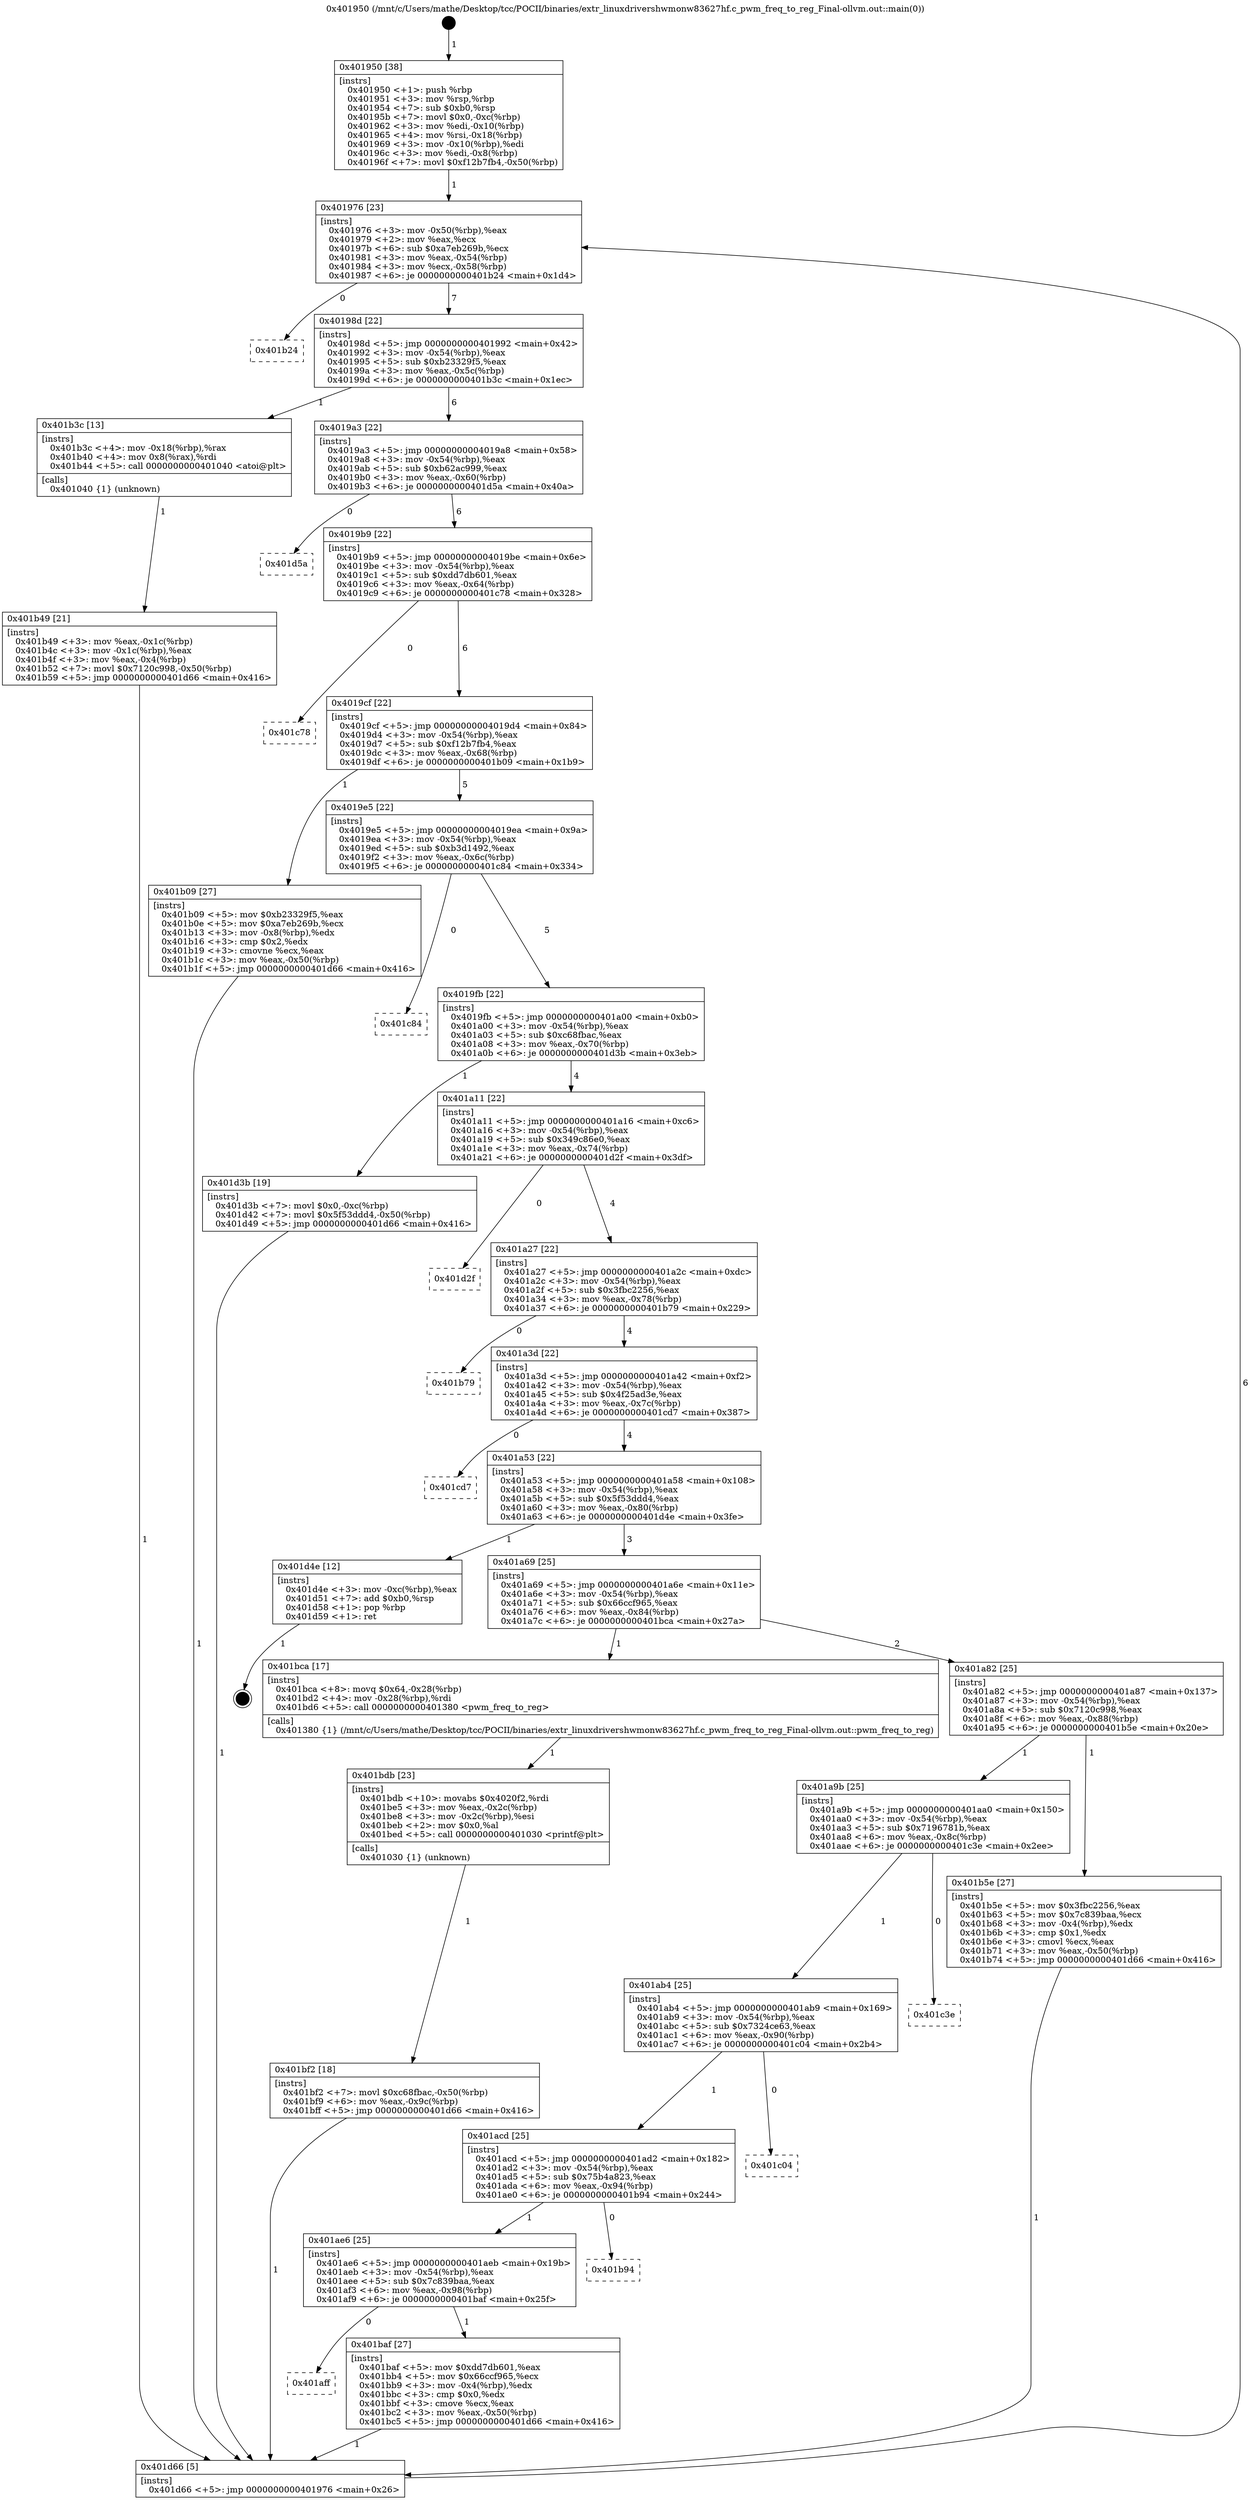 digraph "0x401950" {
  label = "0x401950 (/mnt/c/Users/mathe/Desktop/tcc/POCII/binaries/extr_linuxdrivershwmonw83627hf.c_pwm_freq_to_reg_Final-ollvm.out::main(0))"
  labelloc = "t"
  node[shape=record]

  Entry [label="",width=0.3,height=0.3,shape=circle,fillcolor=black,style=filled]
  "0x401976" [label="{
     0x401976 [23]\l
     | [instrs]\l
     &nbsp;&nbsp;0x401976 \<+3\>: mov -0x50(%rbp),%eax\l
     &nbsp;&nbsp;0x401979 \<+2\>: mov %eax,%ecx\l
     &nbsp;&nbsp;0x40197b \<+6\>: sub $0xa7eb269b,%ecx\l
     &nbsp;&nbsp;0x401981 \<+3\>: mov %eax,-0x54(%rbp)\l
     &nbsp;&nbsp;0x401984 \<+3\>: mov %ecx,-0x58(%rbp)\l
     &nbsp;&nbsp;0x401987 \<+6\>: je 0000000000401b24 \<main+0x1d4\>\l
  }"]
  "0x401b24" [label="{
     0x401b24\l
  }", style=dashed]
  "0x40198d" [label="{
     0x40198d [22]\l
     | [instrs]\l
     &nbsp;&nbsp;0x40198d \<+5\>: jmp 0000000000401992 \<main+0x42\>\l
     &nbsp;&nbsp;0x401992 \<+3\>: mov -0x54(%rbp),%eax\l
     &nbsp;&nbsp;0x401995 \<+5\>: sub $0xb23329f5,%eax\l
     &nbsp;&nbsp;0x40199a \<+3\>: mov %eax,-0x5c(%rbp)\l
     &nbsp;&nbsp;0x40199d \<+6\>: je 0000000000401b3c \<main+0x1ec\>\l
  }"]
  Exit [label="",width=0.3,height=0.3,shape=circle,fillcolor=black,style=filled,peripheries=2]
  "0x401b3c" [label="{
     0x401b3c [13]\l
     | [instrs]\l
     &nbsp;&nbsp;0x401b3c \<+4\>: mov -0x18(%rbp),%rax\l
     &nbsp;&nbsp;0x401b40 \<+4\>: mov 0x8(%rax),%rdi\l
     &nbsp;&nbsp;0x401b44 \<+5\>: call 0000000000401040 \<atoi@plt\>\l
     | [calls]\l
     &nbsp;&nbsp;0x401040 \{1\} (unknown)\l
  }"]
  "0x4019a3" [label="{
     0x4019a3 [22]\l
     | [instrs]\l
     &nbsp;&nbsp;0x4019a3 \<+5\>: jmp 00000000004019a8 \<main+0x58\>\l
     &nbsp;&nbsp;0x4019a8 \<+3\>: mov -0x54(%rbp),%eax\l
     &nbsp;&nbsp;0x4019ab \<+5\>: sub $0xb62ac999,%eax\l
     &nbsp;&nbsp;0x4019b0 \<+3\>: mov %eax,-0x60(%rbp)\l
     &nbsp;&nbsp;0x4019b3 \<+6\>: je 0000000000401d5a \<main+0x40a\>\l
  }"]
  "0x401bf2" [label="{
     0x401bf2 [18]\l
     | [instrs]\l
     &nbsp;&nbsp;0x401bf2 \<+7\>: movl $0xc68fbac,-0x50(%rbp)\l
     &nbsp;&nbsp;0x401bf9 \<+6\>: mov %eax,-0x9c(%rbp)\l
     &nbsp;&nbsp;0x401bff \<+5\>: jmp 0000000000401d66 \<main+0x416\>\l
  }"]
  "0x401d5a" [label="{
     0x401d5a\l
  }", style=dashed]
  "0x4019b9" [label="{
     0x4019b9 [22]\l
     | [instrs]\l
     &nbsp;&nbsp;0x4019b9 \<+5\>: jmp 00000000004019be \<main+0x6e\>\l
     &nbsp;&nbsp;0x4019be \<+3\>: mov -0x54(%rbp),%eax\l
     &nbsp;&nbsp;0x4019c1 \<+5\>: sub $0xdd7db601,%eax\l
     &nbsp;&nbsp;0x4019c6 \<+3\>: mov %eax,-0x64(%rbp)\l
     &nbsp;&nbsp;0x4019c9 \<+6\>: je 0000000000401c78 \<main+0x328\>\l
  }"]
  "0x401bdb" [label="{
     0x401bdb [23]\l
     | [instrs]\l
     &nbsp;&nbsp;0x401bdb \<+10\>: movabs $0x4020f2,%rdi\l
     &nbsp;&nbsp;0x401be5 \<+3\>: mov %eax,-0x2c(%rbp)\l
     &nbsp;&nbsp;0x401be8 \<+3\>: mov -0x2c(%rbp),%esi\l
     &nbsp;&nbsp;0x401beb \<+2\>: mov $0x0,%al\l
     &nbsp;&nbsp;0x401bed \<+5\>: call 0000000000401030 \<printf@plt\>\l
     | [calls]\l
     &nbsp;&nbsp;0x401030 \{1\} (unknown)\l
  }"]
  "0x401c78" [label="{
     0x401c78\l
  }", style=dashed]
  "0x4019cf" [label="{
     0x4019cf [22]\l
     | [instrs]\l
     &nbsp;&nbsp;0x4019cf \<+5\>: jmp 00000000004019d4 \<main+0x84\>\l
     &nbsp;&nbsp;0x4019d4 \<+3\>: mov -0x54(%rbp),%eax\l
     &nbsp;&nbsp;0x4019d7 \<+5\>: sub $0xf12b7fb4,%eax\l
     &nbsp;&nbsp;0x4019dc \<+3\>: mov %eax,-0x68(%rbp)\l
     &nbsp;&nbsp;0x4019df \<+6\>: je 0000000000401b09 \<main+0x1b9\>\l
  }"]
  "0x401aff" [label="{
     0x401aff\l
  }", style=dashed]
  "0x401b09" [label="{
     0x401b09 [27]\l
     | [instrs]\l
     &nbsp;&nbsp;0x401b09 \<+5\>: mov $0xb23329f5,%eax\l
     &nbsp;&nbsp;0x401b0e \<+5\>: mov $0xa7eb269b,%ecx\l
     &nbsp;&nbsp;0x401b13 \<+3\>: mov -0x8(%rbp),%edx\l
     &nbsp;&nbsp;0x401b16 \<+3\>: cmp $0x2,%edx\l
     &nbsp;&nbsp;0x401b19 \<+3\>: cmovne %ecx,%eax\l
     &nbsp;&nbsp;0x401b1c \<+3\>: mov %eax,-0x50(%rbp)\l
     &nbsp;&nbsp;0x401b1f \<+5\>: jmp 0000000000401d66 \<main+0x416\>\l
  }"]
  "0x4019e5" [label="{
     0x4019e5 [22]\l
     | [instrs]\l
     &nbsp;&nbsp;0x4019e5 \<+5\>: jmp 00000000004019ea \<main+0x9a\>\l
     &nbsp;&nbsp;0x4019ea \<+3\>: mov -0x54(%rbp),%eax\l
     &nbsp;&nbsp;0x4019ed \<+5\>: sub $0xb3d1492,%eax\l
     &nbsp;&nbsp;0x4019f2 \<+3\>: mov %eax,-0x6c(%rbp)\l
     &nbsp;&nbsp;0x4019f5 \<+6\>: je 0000000000401c84 \<main+0x334\>\l
  }"]
  "0x401d66" [label="{
     0x401d66 [5]\l
     | [instrs]\l
     &nbsp;&nbsp;0x401d66 \<+5\>: jmp 0000000000401976 \<main+0x26\>\l
  }"]
  "0x401950" [label="{
     0x401950 [38]\l
     | [instrs]\l
     &nbsp;&nbsp;0x401950 \<+1\>: push %rbp\l
     &nbsp;&nbsp;0x401951 \<+3\>: mov %rsp,%rbp\l
     &nbsp;&nbsp;0x401954 \<+7\>: sub $0xb0,%rsp\l
     &nbsp;&nbsp;0x40195b \<+7\>: movl $0x0,-0xc(%rbp)\l
     &nbsp;&nbsp;0x401962 \<+3\>: mov %edi,-0x10(%rbp)\l
     &nbsp;&nbsp;0x401965 \<+4\>: mov %rsi,-0x18(%rbp)\l
     &nbsp;&nbsp;0x401969 \<+3\>: mov -0x10(%rbp),%edi\l
     &nbsp;&nbsp;0x40196c \<+3\>: mov %edi,-0x8(%rbp)\l
     &nbsp;&nbsp;0x40196f \<+7\>: movl $0xf12b7fb4,-0x50(%rbp)\l
  }"]
  "0x401b49" [label="{
     0x401b49 [21]\l
     | [instrs]\l
     &nbsp;&nbsp;0x401b49 \<+3\>: mov %eax,-0x1c(%rbp)\l
     &nbsp;&nbsp;0x401b4c \<+3\>: mov -0x1c(%rbp),%eax\l
     &nbsp;&nbsp;0x401b4f \<+3\>: mov %eax,-0x4(%rbp)\l
     &nbsp;&nbsp;0x401b52 \<+7\>: movl $0x7120c998,-0x50(%rbp)\l
     &nbsp;&nbsp;0x401b59 \<+5\>: jmp 0000000000401d66 \<main+0x416\>\l
  }"]
  "0x401baf" [label="{
     0x401baf [27]\l
     | [instrs]\l
     &nbsp;&nbsp;0x401baf \<+5\>: mov $0xdd7db601,%eax\l
     &nbsp;&nbsp;0x401bb4 \<+5\>: mov $0x66ccf965,%ecx\l
     &nbsp;&nbsp;0x401bb9 \<+3\>: mov -0x4(%rbp),%edx\l
     &nbsp;&nbsp;0x401bbc \<+3\>: cmp $0x0,%edx\l
     &nbsp;&nbsp;0x401bbf \<+3\>: cmove %ecx,%eax\l
     &nbsp;&nbsp;0x401bc2 \<+3\>: mov %eax,-0x50(%rbp)\l
     &nbsp;&nbsp;0x401bc5 \<+5\>: jmp 0000000000401d66 \<main+0x416\>\l
  }"]
  "0x401c84" [label="{
     0x401c84\l
  }", style=dashed]
  "0x4019fb" [label="{
     0x4019fb [22]\l
     | [instrs]\l
     &nbsp;&nbsp;0x4019fb \<+5\>: jmp 0000000000401a00 \<main+0xb0\>\l
     &nbsp;&nbsp;0x401a00 \<+3\>: mov -0x54(%rbp),%eax\l
     &nbsp;&nbsp;0x401a03 \<+5\>: sub $0xc68fbac,%eax\l
     &nbsp;&nbsp;0x401a08 \<+3\>: mov %eax,-0x70(%rbp)\l
     &nbsp;&nbsp;0x401a0b \<+6\>: je 0000000000401d3b \<main+0x3eb\>\l
  }"]
  "0x401ae6" [label="{
     0x401ae6 [25]\l
     | [instrs]\l
     &nbsp;&nbsp;0x401ae6 \<+5\>: jmp 0000000000401aeb \<main+0x19b\>\l
     &nbsp;&nbsp;0x401aeb \<+3\>: mov -0x54(%rbp),%eax\l
     &nbsp;&nbsp;0x401aee \<+5\>: sub $0x7c839baa,%eax\l
     &nbsp;&nbsp;0x401af3 \<+6\>: mov %eax,-0x98(%rbp)\l
     &nbsp;&nbsp;0x401af9 \<+6\>: je 0000000000401baf \<main+0x25f\>\l
  }"]
  "0x401d3b" [label="{
     0x401d3b [19]\l
     | [instrs]\l
     &nbsp;&nbsp;0x401d3b \<+7\>: movl $0x0,-0xc(%rbp)\l
     &nbsp;&nbsp;0x401d42 \<+7\>: movl $0x5f53ddd4,-0x50(%rbp)\l
     &nbsp;&nbsp;0x401d49 \<+5\>: jmp 0000000000401d66 \<main+0x416\>\l
  }"]
  "0x401a11" [label="{
     0x401a11 [22]\l
     | [instrs]\l
     &nbsp;&nbsp;0x401a11 \<+5\>: jmp 0000000000401a16 \<main+0xc6\>\l
     &nbsp;&nbsp;0x401a16 \<+3\>: mov -0x54(%rbp),%eax\l
     &nbsp;&nbsp;0x401a19 \<+5\>: sub $0x349c86e0,%eax\l
     &nbsp;&nbsp;0x401a1e \<+3\>: mov %eax,-0x74(%rbp)\l
     &nbsp;&nbsp;0x401a21 \<+6\>: je 0000000000401d2f \<main+0x3df\>\l
  }"]
  "0x401b94" [label="{
     0x401b94\l
  }", style=dashed]
  "0x401d2f" [label="{
     0x401d2f\l
  }", style=dashed]
  "0x401a27" [label="{
     0x401a27 [22]\l
     | [instrs]\l
     &nbsp;&nbsp;0x401a27 \<+5\>: jmp 0000000000401a2c \<main+0xdc\>\l
     &nbsp;&nbsp;0x401a2c \<+3\>: mov -0x54(%rbp),%eax\l
     &nbsp;&nbsp;0x401a2f \<+5\>: sub $0x3fbc2256,%eax\l
     &nbsp;&nbsp;0x401a34 \<+3\>: mov %eax,-0x78(%rbp)\l
     &nbsp;&nbsp;0x401a37 \<+6\>: je 0000000000401b79 \<main+0x229\>\l
  }"]
  "0x401acd" [label="{
     0x401acd [25]\l
     | [instrs]\l
     &nbsp;&nbsp;0x401acd \<+5\>: jmp 0000000000401ad2 \<main+0x182\>\l
     &nbsp;&nbsp;0x401ad2 \<+3\>: mov -0x54(%rbp),%eax\l
     &nbsp;&nbsp;0x401ad5 \<+5\>: sub $0x75b4a823,%eax\l
     &nbsp;&nbsp;0x401ada \<+6\>: mov %eax,-0x94(%rbp)\l
     &nbsp;&nbsp;0x401ae0 \<+6\>: je 0000000000401b94 \<main+0x244\>\l
  }"]
  "0x401b79" [label="{
     0x401b79\l
  }", style=dashed]
  "0x401a3d" [label="{
     0x401a3d [22]\l
     | [instrs]\l
     &nbsp;&nbsp;0x401a3d \<+5\>: jmp 0000000000401a42 \<main+0xf2\>\l
     &nbsp;&nbsp;0x401a42 \<+3\>: mov -0x54(%rbp),%eax\l
     &nbsp;&nbsp;0x401a45 \<+5\>: sub $0x4f25ad3e,%eax\l
     &nbsp;&nbsp;0x401a4a \<+3\>: mov %eax,-0x7c(%rbp)\l
     &nbsp;&nbsp;0x401a4d \<+6\>: je 0000000000401cd7 \<main+0x387\>\l
  }"]
  "0x401c04" [label="{
     0x401c04\l
  }", style=dashed]
  "0x401cd7" [label="{
     0x401cd7\l
  }", style=dashed]
  "0x401a53" [label="{
     0x401a53 [22]\l
     | [instrs]\l
     &nbsp;&nbsp;0x401a53 \<+5\>: jmp 0000000000401a58 \<main+0x108\>\l
     &nbsp;&nbsp;0x401a58 \<+3\>: mov -0x54(%rbp),%eax\l
     &nbsp;&nbsp;0x401a5b \<+5\>: sub $0x5f53ddd4,%eax\l
     &nbsp;&nbsp;0x401a60 \<+3\>: mov %eax,-0x80(%rbp)\l
     &nbsp;&nbsp;0x401a63 \<+6\>: je 0000000000401d4e \<main+0x3fe\>\l
  }"]
  "0x401ab4" [label="{
     0x401ab4 [25]\l
     | [instrs]\l
     &nbsp;&nbsp;0x401ab4 \<+5\>: jmp 0000000000401ab9 \<main+0x169\>\l
     &nbsp;&nbsp;0x401ab9 \<+3\>: mov -0x54(%rbp),%eax\l
     &nbsp;&nbsp;0x401abc \<+5\>: sub $0x7324ce63,%eax\l
     &nbsp;&nbsp;0x401ac1 \<+6\>: mov %eax,-0x90(%rbp)\l
     &nbsp;&nbsp;0x401ac7 \<+6\>: je 0000000000401c04 \<main+0x2b4\>\l
  }"]
  "0x401d4e" [label="{
     0x401d4e [12]\l
     | [instrs]\l
     &nbsp;&nbsp;0x401d4e \<+3\>: mov -0xc(%rbp),%eax\l
     &nbsp;&nbsp;0x401d51 \<+7\>: add $0xb0,%rsp\l
     &nbsp;&nbsp;0x401d58 \<+1\>: pop %rbp\l
     &nbsp;&nbsp;0x401d59 \<+1\>: ret\l
  }"]
  "0x401a69" [label="{
     0x401a69 [25]\l
     | [instrs]\l
     &nbsp;&nbsp;0x401a69 \<+5\>: jmp 0000000000401a6e \<main+0x11e\>\l
     &nbsp;&nbsp;0x401a6e \<+3\>: mov -0x54(%rbp),%eax\l
     &nbsp;&nbsp;0x401a71 \<+5\>: sub $0x66ccf965,%eax\l
     &nbsp;&nbsp;0x401a76 \<+6\>: mov %eax,-0x84(%rbp)\l
     &nbsp;&nbsp;0x401a7c \<+6\>: je 0000000000401bca \<main+0x27a\>\l
  }"]
  "0x401c3e" [label="{
     0x401c3e\l
  }", style=dashed]
  "0x401bca" [label="{
     0x401bca [17]\l
     | [instrs]\l
     &nbsp;&nbsp;0x401bca \<+8\>: movq $0x64,-0x28(%rbp)\l
     &nbsp;&nbsp;0x401bd2 \<+4\>: mov -0x28(%rbp),%rdi\l
     &nbsp;&nbsp;0x401bd6 \<+5\>: call 0000000000401380 \<pwm_freq_to_reg\>\l
     | [calls]\l
     &nbsp;&nbsp;0x401380 \{1\} (/mnt/c/Users/mathe/Desktop/tcc/POCII/binaries/extr_linuxdrivershwmonw83627hf.c_pwm_freq_to_reg_Final-ollvm.out::pwm_freq_to_reg)\l
  }"]
  "0x401a82" [label="{
     0x401a82 [25]\l
     | [instrs]\l
     &nbsp;&nbsp;0x401a82 \<+5\>: jmp 0000000000401a87 \<main+0x137\>\l
     &nbsp;&nbsp;0x401a87 \<+3\>: mov -0x54(%rbp),%eax\l
     &nbsp;&nbsp;0x401a8a \<+5\>: sub $0x7120c998,%eax\l
     &nbsp;&nbsp;0x401a8f \<+6\>: mov %eax,-0x88(%rbp)\l
     &nbsp;&nbsp;0x401a95 \<+6\>: je 0000000000401b5e \<main+0x20e\>\l
  }"]
  "0x401a9b" [label="{
     0x401a9b [25]\l
     | [instrs]\l
     &nbsp;&nbsp;0x401a9b \<+5\>: jmp 0000000000401aa0 \<main+0x150\>\l
     &nbsp;&nbsp;0x401aa0 \<+3\>: mov -0x54(%rbp),%eax\l
     &nbsp;&nbsp;0x401aa3 \<+5\>: sub $0x7196781b,%eax\l
     &nbsp;&nbsp;0x401aa8 \<+6\>: mov %eax,-0x8c(%rbp)\l
     &nbsp;&nbsp;0x401aae \<+6\>: je 0000000000401c3e \<main+0x2ee\>\l
  }"]
  "0x401b5e" [label="{
     0x401b5e [27]\l
     | [instrs]\l
     &nbsp;&nbsp;0x401b5e \<+5\>: mov $0x3fbc2256,%eax\l
     &nbsp;&nbsp;0x401b63 \<+5\>: mov $0x7c839baa,%ecx\l
     &nbsp;&nbsp;0x401b68 \<+3\>: mov -0x4(%rbp),%edx\l
     &nbsp;&nbsp;0x401b6b \<+3\>: cmp $0x1,%edx\l
     &nbsp;&nbsp;0x401b6e \<+3\>: cmovl %ecx,%eax\l
     &nbsp;&nbsp;0x401b71 \<+3\>: mov %eax,-0x50(%rbp)\l
     &nbsp;&nbsp;0x401b74 \<+5\>: jmp 0000000000401d66 \<main+0x416\>\l
  }"]
  Entry -> "0x401950" [label=" 1"]
  "0x401976" -> "0x401b24" [label=" 0"]
  "0x401976" -> "0x40198d" [label=" 7"]
  "0x401d4e" -> Exit [label=" 1"]
  "0x40198d" -> "0x401b3c" [label=" 1"]
  "0x40198d" -> "0x4019a3" [label=" 6"]
  "0x401d3b" -> "0x401d66" [label=" 1"]
  "0x4019a3" -> "0x401d5a" [label=" 0"]
  "0x4019a3" -> "0x4019b9" [label=" 6"]
  "0x401bf2" -> "0x401d66" [label=" 1"]
  "0x4019b9" -> "0x401c78" [label=" 0"]
  "0x4019b9" -> "0x4019cf" [label=" 6"]
  "0x401bdb" -> "0x401bf2" [label=" 1"]
  "0x4019cf" -> "0x401b09" [label=" 1"]
  "0x4019cf" -> "0x4019e5" [label=" 5"]
  "0x401b09" -> "0x401d66" [label=" 1"]
  "0x401950" -> "0x401976" [label=" 1"]
  "0x401d66" -> "0x401976" [label=" 6"]
  "0x401b3c" -> "0x401b49" [label=" 1"]
  "0x401b49" -> "0x401d66" [label=" 1"]
  "0x401bca" -> "0x401bdb" [label=" 1"]
  "0x4019e5" -> "0x401c84" [label=" 0"]
  "0x4019e5" -> "0x4019fb" [label=" 5"]
  "0x401baf" -> "0x401d66" [label=" 1"]
  "0x4019fb" -> "0x401d3b" [label=" 1"]
  "0x4019fb" -> "0x401a11" [label=" 4"]
  "0x401ae6" -> "0x401baf" [label=" 1"]
  "0x401a11" -> "0x401d2f" [label=" 0"]
  "0x401a11" -> "0x401a27" [label=" 4"]
  "0x401ae6" -> "0x401aff" [label=" 0"]
  "0x401a27" -> "0x401b79" [label=" 0"]
  "0x401a27" -> "0x401a3d" [label=" 4"]
  "0x401acd" -> "0x401b94" [label=" 0"]
  "0x401a3d" -> "0x401cd7" [label=" 0"]
  "0x401a3d" -> "0x401a53" [label=" 4"]
  "0x401acd" -> "0x401ae6" [label=" 1"]
  "0x401a53" -> "0x401d4e" [label=" 1"]
  "0x401a53" -> "0x401a69" [label=" 3"]
  "0x401ab4" -> "0x401c04" [label=" 0"]
  "0x401a69" -> "0x401bca" [label=" 1"]
  "0x401a69" -> "0x401a82" [label=" 2"]
  "0x401ab4" -> "0x401acd" [label=" 1"]
  "0x401a82" -> "0x401b5e" [label=" 1"]
  "0x401a82" -> "0x401a9b" [label=" 1"]
  "0x401b5e" -> "0x401d66" [label=" 1"]
  "0x401a9b" -> "0x401ab4" [label=" 1"]
  "0x401a9b" -> "0x401c3e" [label=" 0"]
}
